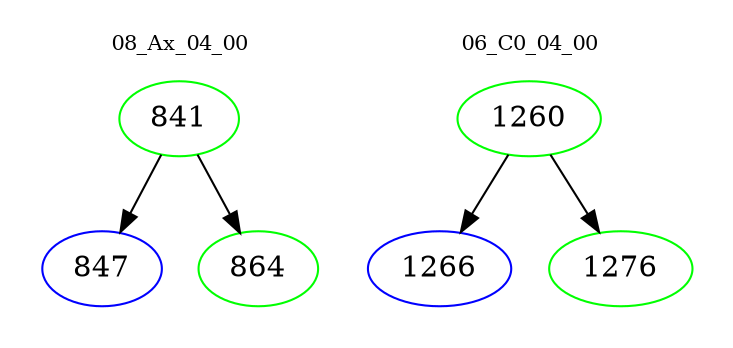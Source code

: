 digraph{
subgraph cluster_0 {
color = white
label = "08_Ax_04_00";
fontsize=10;
T0_841 [label="841", color="green"]
T0_841 -> T0_847 [color="black"]
T0_847 [label="847", color="blue"]
T0_841 -> T0_864 [color="black"]
T0_864 [label="864", color="green"]
}
subgraph cluster_1 {
color = white
label = "06_C0_04_00";
fontsize=10;
T1_1260 [label="1260", color="green"]
T1_1260 -> T1_1266 [color="black"]
T1_1266 [label="1266", color="blue"]
T1_1260 -> T1_1276 [color="black"]
T1_1276 [label="1276", color="green"]
}
}
